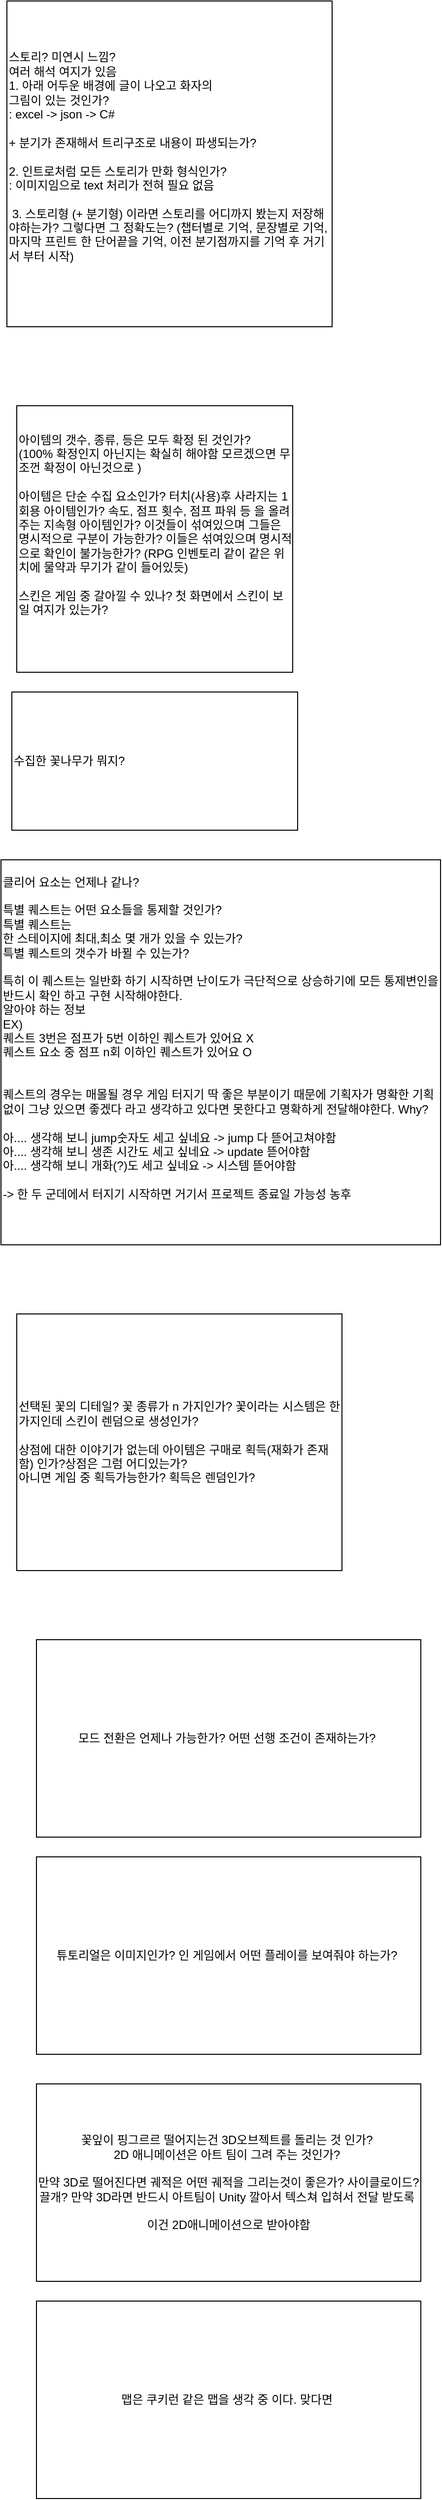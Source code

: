 <mxfile version="21.1.8" type="github">
  <diagram name="페이지-1" id="2NNPLGp1lm4Bou1OKYgu">
    <mxGraphModel dx="556" dy="1643" grid="1" gridSize="10" guides="1" tooltips="1" connect="1" arrows="1" fold="1" page="1" pageScale="1" pageWidth="827" pageHeight="1169" math="0" shadow="0">
      <root>
        <mxCell id="0" />
        <mxCell id="1" parent="0" />
        <mxCell id="XNBevkbxn_FhqQ0xVa6--7" value="&lt;div&gt;스토리? 미연시 느낌?&lt;/div&gt;&lt;div&gt;여러 해석 여지가 있음&lt;/div&gt;&lt;div&gt;1. 아래 어두운 배경에 글이 나오고 화자의&lt;/div&gt;&lt;div&gt;그림이 있는 것인가?&lt;/div&gt;&lt;div&gt;: excel -&amp;gt; json -&amp;gt; C#&lt;/div&gt;&lt;div&gt;&lt;br&gt;&lt;/div&gt;&lt;div&gt;+ 분기가 존재해서 트리구조로 내용이 파생되는가?&lt;/div&gt;&lt;div&gt;&lt;br&gt;&lt;/div&gt;&lt;div&gt;2. 인트로처럼 모든 스토리가 만화 형식인가?&lt;/div&gt;&lt;div&gt;: 이미지임으로 text 처리가 전혀 필요 없음&lt;/div&gt;&lt;div&gt;&lt;br&gt;&lt;/div&gt;&lt;div&gt;&amp;nbsp;3. 스토리형 (+ 분기형) 이라면 스토리를 어디까지 봤는지 저장해야하는가? 그렇다면 그 정확도는? (챕터별로 기억, 문장별로 기억, 마지막 프린트 한 단어끝을 기억, 이전 분기점까지를 기억 후 거기서 부터 시작)&lt;/div&gt;&lt;div&gt;&lt;br&gt;&lt;/div&gt;" style="html=1;whiteSpace=wrap;align=left;" vertex="1" parent="1">
          <mxGeometry x="50" y="-200" width="330" height="330" as="geometry" />
        </mxCell>
        <mxCell id="XNBevkbxn_FhqQ0xVa6--8" value="아이템의 갯수, 종류, 등은 모두 확정 된 것인가?&lt;br&gt;(100% 확정인지 아닌지는 확실히 해야함 모르겠으면 무조껀 확정이 아닌것으로 )&lt;br&gt;&lt;br&gt;아이템은 단순 수집 요소인가? 터치(사용)후 사라지는 1회용 아이템인가? 속도, 점프 횟수, 점프 파워 등 을 올려주는 지속형 아이템인가? 이것들이 섞여있으며 그들은 명시적으로 구분이 가능한가? 이들은 섞여있으며 명시적으로 확인이 불가능한가? (RPG 인벤토리 같이 같은 위치에 물약과 무기가 같이 들어있듯)&amp;nbsp;&lt;br&gt;&lt;br&gt;스킨은 게임 중 갈아낄 수 있나? 첫 화면에서 스킨이 보일 여지가 있는가?&lt;br&gt;&lt;br&gt;&amp;nbsp;" style="html=1;whiteSpace=wrap;align=left;" vertex="1" parent="1">
          <mxGeometry x="60" y="210" width="280" height="270" as="geometry" />
        </mxCell>
        <mxCell id="XNBevkbxn_FhqQ0xVa6--9" value="수집한 꽃나무가 뭐지?" style="html=1;whiteSpace=wrap;align=left;" vertex="1" parent="1">
          <mxGeometry x="55" y="500" width="290" height="140" as="geometry" />
        </mxCell>
        <mxCell id="XNBevkbxn_FhqQ0xVa6--10" value="클리어 요소는 언제나 같나? &lt;br&gt;&lt;br&gt;특별 퀘스트는 어떤 요소들을 통제할 것인가? &lt;br&gt;특별 퀘스트는 &lt;br&gt;한 스테이지에 최대,최소 몇 개가 있을 수 있는가?&lt;br&gt;특별 퀘스트의 갯수가 바뀔 수 있는가?&lt;br&gt;&amp;nbsp;&lt;br&gt;특히 이 퀘스트는 일반화 하기 시작하면 난이도가 극단적으로 상승하기에 모든 통제변인을 반드시 확인 하고 구현 시작해야한다.&lt;br&gt;알아야 하는 정보 &lt;br&gt;EX)&lt;br&gt;퀘스트 3번은 점프가 5번 이하인 퀘스트가 있어요 X&lt;br&gt;퀘스트 요소 중 점프 n회 이하인 퀘스트가 있어요 O&lt;br&gt;&lt;br&gt;&lt;br&gt;퀘스트의 경우는 매몰될 경우 게임 터지기 딱 좋은 부분이기 때문에 기획자가 명확한 기획 없이 그냥 있으면 좋겠다 라고 생각하고 있다면 못한다고 명확하게 전달해야한다. Why? &lt;br&gt;&lt;br&gt;아.... 생각해 보니 jump숫자도 세고 싶네요 -&amp;gt; jump 다 뜯어고쳐야함&lt;br&gt;아.... 생각해 보니 생존 시간도 세고 싶네요 -&amp;gt; update 뜯어야함&lt;br style=&quot;border-color: var(--border-color);&quot;&gt;아.... 생각해 보니 개화(?)도 세고 싶네요 -&amp;gt; 시스템 뜯어야함&lt;br&gt;&lt;br&gt;-&amp;gt; 한 두 군데에서 터지기 시작하면 거기서 프로젝트 종료일 가능성 농후&lt;br&gt;&lt;br style=&quot;border-color: var(--border-color);&quot;&gt;&amp;nbsp;" style="html=1;whiteSpace=wrap;align=left;" vertex="1" parent="1">
          <mxGeometry x="44" y="670" width="446" height="390" as="geometry" />
        </mxCell>
        <mxCell id="XNBevkbxn_FhqQ0xVa6--11" value="선택된 꽃의 디테일? 꽃 종류가 n 가지인가? 꽃이라는 시스템은 한가지인데 스킨이 렌덤으로 생성인가?&amp;nbsp;&lt;br&gt;&lt;br&gt;상점에 대한 이야기가 없는데 아이템은 구매로 획득(재화가 존재함) 인가?상점은 그럼 어디있는가?&amp;nbsp;&lt;br&gt;아니면 게임 중 획득가능한가? 획득은 렌덤인가?&amp;nbsp;" style="html=1;whiteSpace=wrap;align=left;" vertex="1" parent="1">
          <mxGeometry x="60" y="1130" width="330" height="260" as="geometry" />
        </mxCell>
        <mxCell id="XNBevkbxn_FhqQ0xVa6--12" value="모드 전환은 언제나 가능한가? 어떤 선행 조건이 존재하는가?&amp;nbsp;" style="html=1;whiteSpace=wrap;" vertex="1" parent="1">
          <mxGeometry x="80" y="1460" width="390" height="200" as="geometry" />
        </mxCell>
        <mxCell id="XNBevkbxn_FhqQ0xVa6--13" value="튜토리얼은 이미지인가? 인 게임에서 어떤 플레이를 보여줘야 하는가?&amp;nbsp;" style="html=1;whiteSpace=wrap;" vertex="1" parent="1">
          <mxGeometry x="80" y="1680" width="390" height="200" as="geometry" />
        </mxCell>
        <mxCell id="XNBevkbxn_FhqQ0xVa6--14" value="꽃잎이 핑그르르 떨어지는건 3D오브젝트를 돌리는 것 인가?&amp;nbsp;&lt;br&gt;2D 애니메이션은 아트 팀이 그려 주는 것인가?&amp;nbsp;&lt;br&gt;&lt;br&gt;만약 3D로 떨어진다면 궤적은 어떤 궤적을 그리는것이 좋은가? 사이클로이드? 끌개? 만약 3D라면 반드시 아트팀이 Unity 깔아서 텍스쳐 입혀서 전달 받도록&amp;nbsp;&lt;br&gt;&lt;br&gt;이건 2D애니메이션으로 받아야함&lt;br&gt;" style="html=1;whiteSpace=wrap;" vertex="1" parent="1">
          <mxGeometry x="80" y="1910" width="390" height="200" as="geometry" />
        </mxCell>
        <mxCell id="XNBevkbxn_FhqQ0xVa6--15" value="맵은 쿠키런 같은 맵을 생각 중 이다. 맞다면&amp;nbsp;" style="html=1;whiteSpace=wrap;" vertex="1" parent="1">
          <mxGeometry x="80" y="2130" width="390" height="200" as="geometry" />
        </mxCell>
      </root>
    </mxGraphModel>
  </diagram>
</mxfile>
